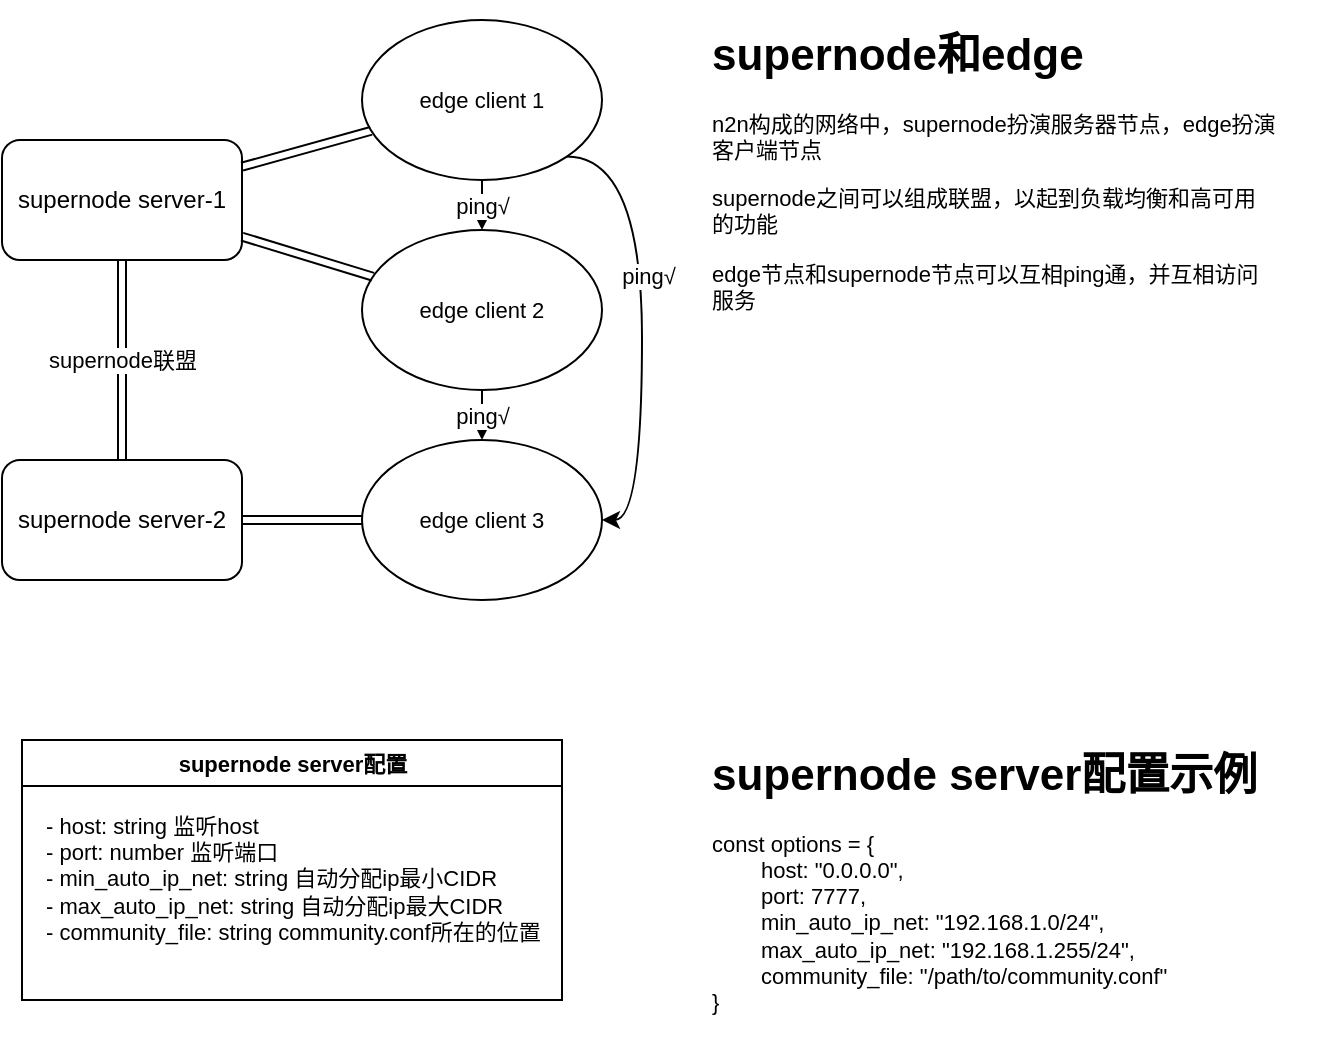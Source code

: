 <mxfile>
    <diagram id="56gqLJaiQ2s4-1sYucTW" name="第 1 页">
        <mxGraphModel dx="1468" dy="313" grid="1" gridSize="10" guides="1" tooltips="1" connect="1" arrows="1" fold="1" page="1" pageScale="1" pageWidth="827" pageHeight="1169" math="0" shadow="0">
            <root>
                <mxCell id="0"/>
                <mxCell id="1" parent="0"/>
                <mxCell id="14" value="" style="group" parent="1" vertex="1" connectable="0">
                    <mxGeometry x="-810" y="70" width="640" height="290" as="geometry"/>
                </mxCell>
                <mxCell id="2" value="supernode server-1" style="rounded=1;whiteSpace=wrap;html=1;" parent="14" vertex="1">
                    <mxGeometry y="60" width="120" height="60" as="geometry"/>
                </mxCell>
                <mxCell id="3" value="supernode server-2" style="rounded=1;whiteSpace=wrap;html=1;" parent="14" vertex="1">
                    <mxGeometry y="220" width="120" height="60" as="geometry"/>
                </mxCell>
                <mxCell id="4" value="supernode联盟" style="edgeStyle=none;html=1;shape=link;" parent="14" source="2" target="3" edge="1">
                    <mxGeometry relative="1" as="geometry"/>
                </mxCell>
                <mxCell id="5" value="&lt;h1 dir=&quot;auto&quot; style=&quot;box-sizing: border-box ; margin-right: 0px ; margin-bottom: 16px ; margin-left: 0px ; line-height: 1.25 ; padding-bottom: 0.3em ; border-bottom: 1px solid ; color: rgb(36 , 41 , 47) ; font-family: , &amp;#34;system-ui&amp;#34; , &amp;#34;segoe ui&amp;#34; , &amp;#34;noto sans&amp;#34; , &amp;#34;helvetica&amp;#34; , &amp;#34;arial&amp;#34; , sans-serif , &amp;#34;apple color emoji&amp;#34; , &amp;#34;segoe ui emoji&amp;#34; ; margin-top: 0px&quot;&gt;&lt;br&gt;&lt;/h1&gt;" style="edgeLabel;html=1;align=center;verticalAlign=middle;resizable=0;points=[];" parent="4" vertex="1" connectable="0">
                    <mxGeometry x="-0.14" y="1" relative="1" as="geometry">
                        <mxPoint as="offset"/>
                    </mxGeometry>
                </mxCell>
                <mxCell id="21" value="ping√" style="edgeStyle=none;html=1;exitX=0.5;exitY=1;exitDx=0;exitDy=0;entryX=0.5;entryY=0;entryDx=0;entryDy=0;" parent="14" source="7" target="9" edge="1">
                    <mxGeometry relative="1" as="geometry"/>
                </mxCell>
                <mxCell id="23" style="edgeStyle=orthogonalEdgeStyle;html=1;exitX=1;exitY=1;exitDx=0;exitDy=0;entryX=1;entryY=0.5;entryDx=0;entryDy=0;curved=1;" edge="1" parent="14" source="7" target="10">
                    <mxGeometry relative="1" as="geometry">
                        <Array as="points">
                            <mxPoint x="320" y="68"/>
                            <mxPoint x="320" y="250"/>
                        </Array>
                    </mxGeometry>
                </mxCell>
                <mxCell id="24" value="ping√" style="edgeLabel;html=1;align=center;verticalAlign=middle;resizable=0;points=[];" vertex="1" connectable="0" parent="23">
                    <mxGeometry x="-0.184" y="3" relative="1" as="geometry">
                        <mxPoint as="offset"/>
                    </mxGeometry>
                </mxCell>
                <mxCell id="7" value="edge client 1" style="ellipse;whiteSpace=wrap;html=1;labelBackgroundColor=default;fontFamily=Helvetica;fontSize=11;fontColor=default;fillColor=none;gradientColor=none;" parent="14" vertex="1">
                    <mxGeometry x="180" width="120" height="80" as="geometry"/>
                </mxCell>
                <mxCell id="8" value="" style="edgeStyle=none;shape=link;html=1;fontFamily=Helvetica;fontSize=11;fontColor=default;" parent="14" source="2" target="7" edge="1">
                    <mxGeometry relative="1" as="geometry"/>
                </mxCell>
                <mxCell id="22" value="ping√" style="edgeStyle=none;html=1;exitX=0.5;exitY=1;exitDx=0;exitDy=0;entryX=0.5;entryY=0;entryDx=0;entryDy=0;" parent="14" source="9" target="10" edge="1">
                    <mxGeometry relative="1" as="geometry"/>
                </mxCell>
                <mxCell id="9" value="edge client 2" style="ellipse;whiteSpace=wrap;html=1;labelBackgroundColor=default;fontFamily=Helvetica;fontSize=11;fontColor=default;fillColor=none;gradientColor=none;" parent="14" vertex="1">
                    <mxGeometry x="180" y="105" width="120" height="80" as="geometry"/>
                </mxCell>
                <mxCell id="11" value="" style="edgeStyle=none;shape=link;html=1;fontFamily=Helvetica;fontSize=11;fontColor=default;" parent="14" source="2" target="9" edge="1">
                    <mxGeometry relative="1" as="geometry"/>
                </mxCell>
                <mxCell id="10" value="edge client 3" style="ellipse;whiteSpace=wrap;html=1;labelBackgroundColor=default;fontFamily=Helvetica;fontSize=11;fontColor=default;fillColor=none;gradientColor=none;" parent="14" vertex="1">
                    <mxGeometry x="180" y="210" width="120" height="80" as="geometry"/>
                </mxCell>
                <mxCell id="12" value="" style="edgeStyle=none;shape=link;html=1;fontFamily=Helvetica;fontSize=11;fontColor=default;" parent="14" source="3" target="10" edge="1">
                    <mxGeometry relative="1" as="geometry"/>
                </mxCell>
                <mxCell id="13" value="&lt;h1&gt;supernode和edge&lt;/h1&gt;&lt;p&gt;n2n构成的网络中，supernode扮演服务器节点，edge扮演客户端节点&lt;/p&gt;&lt;p&gt;supernode之间可以组成联盟，以起到负载均衡和高可用的功能&lt;/p&gt;&lt;p&gt;edge节点和supernode节点可以互相ping通，并互相访问服务&lt;/p&gt;" style="text;html=1;strokeColor=none;fillColor=none;spacing=5;spacingTop=-20;whiteSpace=wrap;overflow=hidden;rounded=0;labelBackgroundColor=default;fontFamily=Helvetica;fontSize=11;fontColor=default;" parent="14" vertex="1">
                    <mxGeometry x="350" width="290" height="170" as="geometry"/>
                </mxCell>
                <mxCell id="20" value="" style="group" parent="1" vertex="1" connectable="0">
                    <mxGeometry x="-800" y="430" width="650" height="160" as="geometry"/>
                </mxCell>
                <mxCell id="15" value="supernode server配置" style="swimlane;labelBackgroundColor=default;fontFamily=Helvetica;fontSize=11;fontColor=default;fillColor=none;gradientColor=none;html=1;startSize=23;" parent="20" vertex="1">
                    <mxGeometry width="270" height="130" as="geometry">
                        <mxRectangle x="-800" y="440" width="110" height="23" as="alternateBounds"/>
                    </mxGeometry>
                </mxCell>
                <mxCell id="18" value="- host: string 监听host&lt;br&gt;- port: number 监听端口&lt;br&gt;- min_auto_ip_net: string 自动分配ip最小CIDR&lt;br&gt;- max_auto_ip_net: string 自动分配ip最大CIDR&lt;br&gt;- community_file: string community.conf所在的位置&lt;br&gt;" style="text;html=1;align=left;verticalAlign=top;resizable=0;points=[];autosize=1;strokeColor=none;fillColor=none;fontSize=11;fontFamily=Helvetica;fontColor=default;" parent="15" vertex="1">
                    <mxGeometry x="10" y="30" width="260" height="70" as="geometry"/>
                </mxCell>
                <mxCell id="19" value="&lt;h1&gt;supernode server配置示例&lt;/h1&gt;&lt;div&gt;const options = {&lt;/div&gt;&lt;div&gt;&lt;span style=&quot;white-space: pre&quot;&gt;&#9;&lt;/span&gt;host: &quot;0.0.0.0&quot;,&lt;br&gt;&lt;/div&gt;&lt;div&gt;&lt;span style=&quot;white-space: pre&quot;&gt;&#9;&lt;/span&gt;port: 7777,&lt;br&gt;&lt;/div&gt;&lt;div&gt;&lt;span style=&quot;white-space: pre&quot;&gt;&#9;&lt;/span&gt;min_auto_ip_net: &quot;192.168.1.0/24&quot;,&lt;br&gt;&lt;/div&gt;&lt;div&gt;&lt;span style=&quot;white-space: pre&quot;&gt;&#9;&lt;/span&gt;max_auto_ip_net: &quot;192.168.1.255/24&quot;,&lt;br&gt;&lt;/div&gt;&lt;div&gt;&lt;span style=&quot;white-space: pre&quot;&gt;&#9;&lt;/span&gt;community_file: &quot;/path/to/community.conf&quot;&lt;br&gt;&lt;/div&gt;&lt;div&gt;}&lt;/div&gt;" style="text;html=1;strokeColor=none;fillColor=none;spacing=5;spacingTop=-20;whiteSpace=wrap;overflow=hidden;rounded=0;labelBackgroundColor=default;fontFamily=Helvetica;fontSize=11;fontColor=default;" parent="20" vertex="1">
                    <mxGeometry x="340" width="310" height="160" as="geometry"/>
                </mxCell>
            </root>
        </mxGraphModel>
    </diagram>
</mxfile>